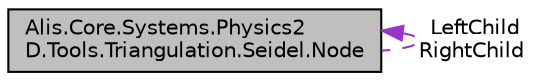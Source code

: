 digraph "Alis.Core.Systems.Physics2D.Tools.Triangulation.Seidel.Node"
{
 // LATEX_PDF_SIZE
  edge [fontname="Helvetica",fontsize="10",labelfontname="Helvetica",labelfontsize="10"];
  node [fontname="Helvetica",fontsize="10",shape=record];
  Node1 [label="Alis.Core.Systems.Physics2\lD.Tools.Triangulation.Seidel.Node",height=0.2,width=0.4,color="black", fillcolor="grey75", style="filled", fontcolor="black",tooltip="The node class"];
  Node1 -> Node1 [dir="back",color="darkorchid3",fontsize="10",style="dashed",label=" LeftChild\nRightChild" ,fontname="Helvetica"];
}
